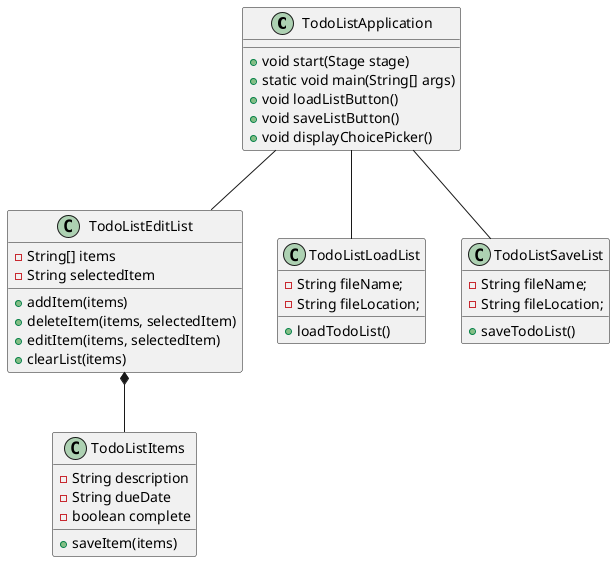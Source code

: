 @startuml



TodoListApplication -- TodoListEditList
TodoListApplication -- TodoListLoadList
TodoListApplication -- TodoListSaveList
TodoListEditList *-- TodoListItems


class TodoListItems {
    - String description
    - String dueDate
    - boolean complete
    + saveItem(items)
}

class TodoListEditList {
    - String[] items
    - String selectedItem
    + addItem(items)
    + deleteItem(items, selectedItem)
    + editItem(items, selectedItem)
    + clearList(items)
}

class TodoListLoadList {
    -String fileName;
    -String fileLocation;
    +loadTodoList()
}

class TodoListSaveList {
    -String fileName;
    -String fileLocation;
    +saveTodoList()
}

class TodoListApplication {
    + void start(Stage stage)
    + static void main(String[] args)
    + void loadListButton()
    + void saveListButton()
    + void displayChoicePicker()
}

@enduml